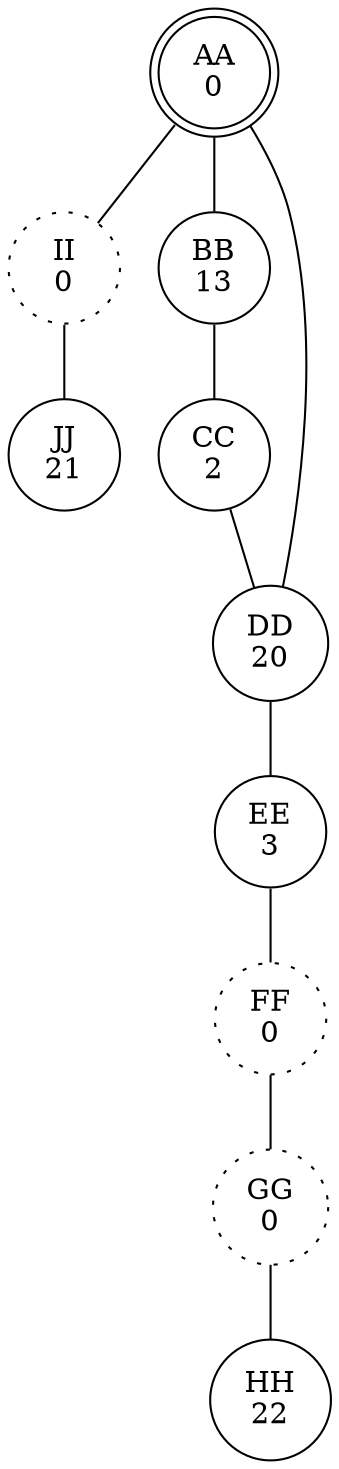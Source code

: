 graph cave {
 overlap=false;
 splines=true;
 "II" [shape=circle,style=dotted label="II\n0"];
 "GG" [shape=circle,style=dotted label="GG\n0"];
 "FF" [shape=circle,style=dotted label="FF\n0"];
 "HH" [shape=circle label="HH\n22"];
 "EE" [shape=circle label="EE\n3"];
 "CC" [shape=circle label="CC\n2"];
 "JJ" [shape=circle label="JJ\n21"];
 "BB" [shape=circle label="BB\n13"];
 "DD" [shape=circle label="DD\n20"];
 "AA" [shape=circle,peripheries=2 label="AA\n0"];
 II -- JJ;
 GG -- HH;
 FF -- GG;
 EE -- FF;
 CC -- DD;
 BB -- CC;
 DD -- EE;
 AA -- DD;
 AA -- II;
 AA -- BB;
}
